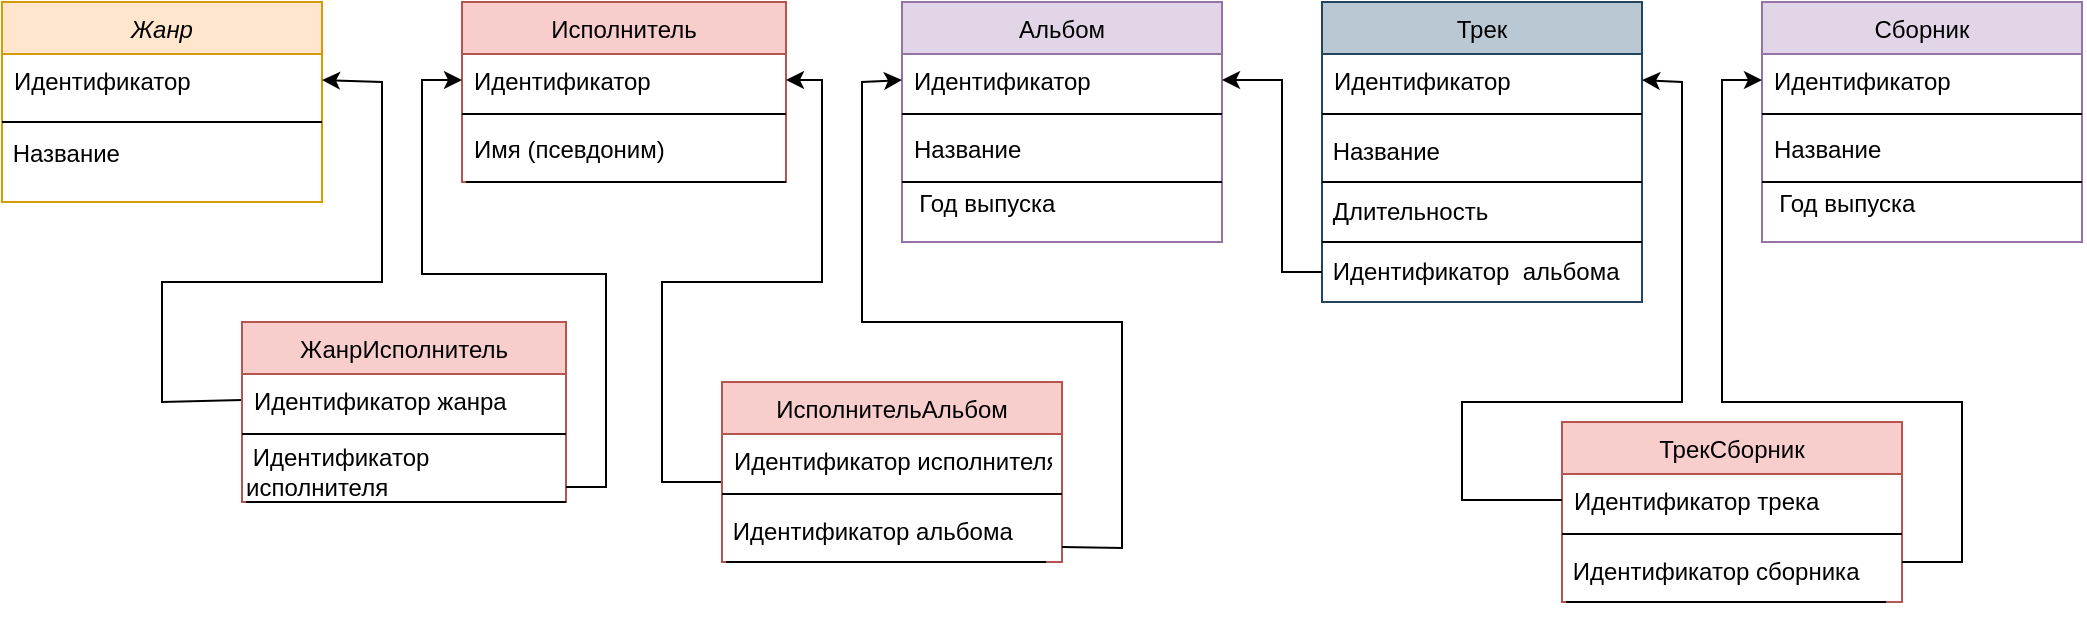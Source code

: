<mxfile version="20.5.3" type="github">
  <diagram id="C5RBs43oDa-KdzZeNtuy" name="Page-1">
    <mxGraphModel dx="1060" dy="473" grid="1" gridSize="10" guides="1" tooltips="1" connect="1" arrows="1" fold="1" page="1" pageScale="1" pageWidth="827" pageHeight="1169" math="0" shadow="0">
      <root>
        <mxCell id="WIyWlLk6GJQsqaUBKTNV-0" />
        <mxCell id="WIyWlLk6GJQsqaUBKTNV-1" parent="WIyWlLk6GJQsqaUBKTNV-0" />
        <mxCell id="zkfFHV4jXpPFQw0GAbJ--0" value="Жанр" style="swimlane;fontStyle=2;align=center;verticalAlign=top;childLayout=stackLayout;horizontal=1;startSize=26;horizontalStack=0;resizeParent=1;resizeLast=0;collapsible=1;marginBottom=0;rounded=0;shadow=0;strokeWidth=1;fillColor=#ffe6cc;strokeColor=#d79b00;" parent="WIyWlLk6GJQsqaUBKTNV-1" vertex="1">
          <mxGeometry x="10" y="40" width="160" height="100" as="geometry">
            <mxRectangle x="230" y="140" width="160" height="26" as="alternateBounds" />
          </mxGeometry>
        </mxCell>
        <mxCell id="zkfFHV4jXpPFQw0GAbJ--1" value="Идентификатор" style="text;align=left;verticalAlign=top;spacingLeft=4;spacingRight=4;overflow=hidden;rotatable=0;points=[[0,0.5],[1,0.5]];portConstraint=eastwest;" parent="zkfFHV4jXpPFQw0GAbJ--0" vertex="1">
          <mxGeometry y="26" width="160" height="26" as="geometry" />
        </mxCell>
        <mxCell id="IloldBCL6yeALLg-Rfh_-7" value="&amp;nbsp;Название" style="text;html=1;strokeColor=none;fillColor=none;align=left;verticalAlign=middle;whiteSpace=wrap;rounded=0;shadow=0;" parent="zkfFHV4jXpPFQw0GAbJ--0" vertex="1">
          <mxGeometry y="52" width="160" height="48" as="geometry" />
        </mxCell>
        <mxCell id="zkfFHV4jXpPFQw0GAbJ--6" value="Альбом" style="swimlane;fontStyle=0;align=center;verticalAlign=top;childLayout=stackLayout;horizontal=1;startSize=26;horizontalStack=0;resizeParent=1;resizeLast=0;collapsible=1;marginBottom=0;rounded=0;shadow=0;strokeWidth=1;fillColor=#e1d5e7;strokeColor=#9673a6;" parent="WIyWlLk6GJQsqaUBKTNV-1" vertex="1">
          <mxGeometry x="460" y="40" width="160" height="120" as="geometry">
            <mxRectangle x="130" y="380" width="160" height="26" as="alternateBounds" />
          </mxGeometry>
        </mxCell>
        <mxCell id="zkfFHV4jXpPFQw0GAbJ--7" value="Идентификатор" style="text;align=left;verticalAlign=top;spacingLeft=4;spacingRight=4;overflow=hidden;rotatable=0;points=[[0,0.5],[1,0.5]];portConstraint=eastwest;" parent="zkfFHV4jXpPFQw0GAbJ--6" vertex="1">
          <mxGeometry y="26" width="160" height="26" as="geometry" />
        </mxCell>
        <mxCell id="zkfFHV4jXpPFQw0GAbJ--9" value="" style="line;html=1;strokeWidth=1;align=left;verticalAlign=middle;spacingTop=-1;spacingLeft=3;spacingRight=3;rotatable=0;labelPosition=right;points=[];portConstraint=eastwest;" parent="zkfFHV4jXpPFQw0GAbJ--6" vertex="1">
          <mxGeometry y="52" width="160" height="8" as="geometry" />
        </mxCell>
        <mxCell id="zkfFHV4jXpPFQw0GAbJ--10" value="Название" style="text;align=left;verticalAlign=top;spacingLeft=4;spacingRight=4;overflow=hidden;rotatable=0;points=[[0,0.5],[1,0.5]];portConstraint=eastwest;fontStyle=0" parent="zkfFHV4jXpPFQw0GAbJ--6" vertex="1">
          <mxGeometry y="60" width="160" height="26" as="geometry" />
        </mxCell>
        <mxCell id="IloldBCL6yeALLg-Rfh_-10" value="&amp;nbsp; Год выпуска" style="text;html=1;strokeColor=none;fillColor=none;align=left;verticalAlign=middle;whiteSpace=wrap;rounded=0;shadow=0;" parent="zkfFHV4jXpPFQw0GAbJ--6" vertex="1">
          <mxGeometry y="86" width="160" height="30" as="geometry" />
        </mxCell>
        <mxCell id="zkfFHV4jXpPFQw0GAbJ--13" value="Трек" style="swimlane;fontStyle=0;align=center;verticalAlign=top;childLayout=stackLayout;horizontal=1;startSize=26;horizontalStack=0;resizeParent=1;resizeLast=0;collapsible=1;marginBottom=0;rounded=0;shadow=0;strokeWidth=1;fillColor=#bac8d3;strokeColor=#23445d;" parent="WIyWlLk6GJQsqaUBKTNV-1" vertex="1">
          <mxGeometry x="670" y="40" width="160" height="150" as="geometry">
            <mxRectangle x="340" y="380" width="170" height="26" as="alternateBounds" />
          </mxGeometry>
        </mxCell>
        <mxCell id="zkfFHV4jXpPFQw0GAbJ--14" value="Идентификатор" style="text;align=left;verticalAlign=top;spacingLeft=4;spacingRight=4;overflow=hidden;rotatable=0;points=[[0,0.5],[1,0.5]];portConstraint=eastwest;" parent="zkfFHV4jXpPFQw0GAbJ--13" vertex="1">
          <mxGeometry y="26" width="160" height="26" as="geometry" />
        </mxCell>
        <mxCell id="zkfFHV4jXpPFQw0GAbJ--15" value="" style="line;html=1;strokeWidth=1;align=left;verticalAlign=middle;spacingTop=-1;spacingLeft=3;spacingRight=3;rotatable=0;labelPosition=right;points=[];portConstraint=eastwest;" parent="zkfFHV4jXpPFQw0GAbJ--13" vertex="1">
          <mxGeometry y="52" width="160" height="8" as="geometry" />
        </mxCell>
        <mxCell id="IloldBCL6yeALLg-Rfh_-25" value="" style="endArrow=none;html=1;rounded=0;entryX=1;entryY=0;entryDx=0;entryDy=0;exitX=0;exitY=0;exitDx=0;exitDy=0;" parent="zkfFHV4jXpPFQw0GAbJ--13" source="IloldBCL6yeALLg-Rfh_-22" target="IloldBCL6yeALLg-Rfh_-22" edge="1">
          <mxGeometry width="50" height="50" relative="1" as="geometry">
            <mxPoint y="110" as="sourcePoint" />
            <mxPoint x="50" y="60" as="targetPoint" />
          </mxGeometry>
        </mxCell>
        <mxCell id="IloldBCL6yeALLg-Rfh_-21" value="&amp;nbsp;Название" style="text;html=1;strokeColor=none;fillColor=none;align=left;verticalAlign=middle;whiteSpace=wrap;rounded=0;shadow=0;" parent="zkfFHV4jXpPFQw0GAbJ--13" vertex="1">
          <mxGeometry y="60" width="160" height="30" as="geometry" />
        </mxCell>
        <mxCell id="IloldBCL6yeALLg-Rfh_-22" value="&amp;nbsp;Длительность" style="text;html=1;strokeColor=none;fillColor=none;align=left;verticalAlign=middle;whiteSpace=wrap;rounded=0;shadow=0;" parent="zkfFHV4jXpPFQw0GAbJ--13" vertex="1">
          <mxGeometry y="90" width="160" height="30" as="geometry" />
        </mxCell>
        <mxCell id="IloldBCL6yeALLg-Rfh_-26" value="" style="endArrow=none;html=1;rounded=0;entryX=1;entryY=0;entryDx=0;entryDy=0;exitX=0;exitY=0;exitDx=0;exitDy=0;" parent="zkfFHV4jXpPFQw0GAbJ--13" source="IloldBCL6yeALLg-Rfh_-23" target="IloldBCL6yeALLg-Rfh_-23" edge="1">
          <mxGeometry width="50" height="50" relative="1" as="geometry">
            <mxPoint y="160" as="sourcePoint" />
            <mxPoint x="50" y="110" as="targetPoint" />
          </mxGeometry>
        </mxCell>
        <mxCell id="IloldBCL6yeALLg-Rfh_-23" value="&amp;nbsp;Идентификатор&amp;nbsp; альбома" style="text;html=1;strokeColor=none;fillColor=none;align=left;verticalAlign=middle;whiteSpace=wrap;rounded=0;shadow=0;" parent="zkfFHV4jXpPFQw0GAbJ--13" vertex="1">
          <mxGeometry y="120" width="160" height="30" as="geometry" />
        </mxCell>
        <mxCell id="zkfFHV4jXpPFQw0GAbJ--17" value="Исполнитель" style="swimlane;fontStyle=0;align=center;verticalAlign=top;childLayout=stackLayout;horizontal=1;startSize=26;horizontalStack=0;resizeParent=1;resizeLast=0;collapsible=1;marginBottom=0;rounded=0;shadow=0;strokeWidth=1;fillColor=#f8cecc;strokeColor=#b85450;" parent="WIyWlLk6GJQsqaUBKTNV-1" vertex="1">
          <mxGeometry x="240" y="40" width="162" height="90" as="geometry">
            <mxRectangle x="550" y="140" width="160" height="26" as="alternateBounds" />
          </mxGeometry>
        </mxCell>
        <mxCell id="zkfFHV4jXpPFQw0GAbJ--18" value="Идентификатор" style="text;align=left;verticalAlign=top;spacingLeft=4;spacingRight=4;overflow=hidden;rotatable=0;points=[[0,0.5],[1,0.5]];portConstraint=eastwest;" parent="zkfFHV4jXpPFQw0GAbJ--17" vertex="1">
          <mxGeometry y="26" width="162" height="26" as="geometry" />
        </mxCell>
        <mxCell id="zkfFHV4jXpPFQw0GAbJ--23" value="" style="line;html=1;strokeWidth=1;align=left;verticalAlign=middle;spacingTop=-1;spacingLeft=3;spacingRight=3;rotatable=0;labelPosition=right;points=[];portConstraint=eastwest;" parent="zkfFHV4jXpPFQw0GAbJ--17" vertex="1">
          <mxGeometry y="52" width="162" height="8" as="geometry" />
        </mxCell>
        <mxCell id="zkfFHV4jXpPFQw0GAbJ--19" value="Имя (псевдоним)" style="text;align=left;verticalAlign=top;spacingLeft=4;spacingRight=4;overflow=hidden;rotatable=0;points=[[0,0.5],[1,0.5]];portConstraint=eastwest;rounded=0;shadow=0;html=0;" parent="zkfFHV4jXpPFQw0GAbJ--17" vertex="1">
          <mxGeometry y="60" width="162" height="26" as="geometry" />
        </mxCell>
        <mxCell id="IloldBCL6yeALLg-Rfh_-1" value="" style="endArrow=none;html=1;rounded=0;" parent="zkfFHV4jXpPFQw0GAbJ--17" edge="1">
          <mxGeometry width="50" height="50" relative="1" as="geometry">
            <mxPoint x="2" y="90" as="sourcePoint" />
            <mxPoint x="162" y="90" as="targetPoint" />
            <Array as="points">
              <mxPoint x="82" y="90" />
            </Array>
          </mxGeometry>
        </mxCell>
        <mxCell id="IloldBCL6yeALLg-Rfh_-6" value="" style="endArrow=none;html=1;rounded=0;" parent="WIyWlLk6GJQsqaUBKTNV-1" edge="1">
          <mxGeometry width="50" height="50" relative="1" as="geometry">
            <mxPoint x="10" y="100" as="sourcePoint" />
            <mxPoint x="170" y="100" as="targetPoint" />
          </mxGeometry>
        </mxCell>
        <mxCell id="IloldBCL6yeALLg-Rfh_-9" value="" style="endArrow=none;html=1;rounded=0;" parent="WIyWlLk6GJQsqaUBKTNV-1" edge="1">
          <mxGeometry width="50" height="50" relative="1" as="geometry">
            <mxPoint x="460" y="130" as="sourcePoint" />
            <mxPoint x="620" y="130" as="targetPoint" />
            <Array as="points" />
          </mxGeometry>
        </mxCell>
        <mxCell id="IloldBCL6yeALLg-Rfh_-28" value="" style="endArrow=classic;html=1;rounded=0;entryX=1;entryY=0.5;entryDx=0;entryDy=0;exitX=0;exitY=0.5;exitDx=0;exitDy=0;" parent="WIyWlLk6GJQsqaUBKTNV-1" source="iMcH6PvVvlt1aOHkN5NI-9" target="zkfFHV4jXpPFQw0GAbJ--1" edge="1">
          <mxGeometry width="50" height="50" relative="1" as="geometry">
            <mxPoint x="270" y="150" as="sourcePoint" />
            <mxPoint x="260" y="170" as="targetPoint" />
            <Array as="points">
              <mxPoint x="90" y="240" />
              <mxPoint x="90" y="180" />
              <mxPoint x="200" y="180" />
              <mxPoint x="200" y="80" />
            </Array>
          </mxGeometry>
        </mxCell>
        <mxCell id="IloldBCL6yeALLg-Rfh_-30" value="" style="endArrow=classic;html=1;rounded=0;entryX=1;entryY=0.5;entryDx=0;entryDy=0;" parent="WIyWlLk6GJQsqaUBKTNV-1" target="zkfFHV4jXpPFQw0GAbJ--18" edge="1">
          <mxGeometry width="50" height="50" relative="1" as="geometry">
            <mxPoint x="370" y="280" as="sourcePoint" />
            <mxPoint x="210" y="30" as="targetPoint" />
            <Array as="points">
              <mxPoint x="340" y="280" />
              <mxPoint x="340" y="180" />
              <mxPoint x="420" y="180" />
              <mxPoint x="420" y="79" />
            </Array>
          </mxGeometry>
        </mxCell>
        <mxCell id="IloldBCL6yeALLg-Rfh_-31" value="" style="endArrow=classic;html=1;rounded=0;exitX=0;exitY=0.5;exitDx=0;exitDy=0;entryX=1;entryY=0.5;entryDx=0;entryDy=0;" parent="WIyWlLk6GJQsqaUBKTNV-1" source="IloldBCL6yeALLg-Rfh_-23" target="zkfFHV4jXpPFQw0GAbJ--7" edge="1">
          <mxGeometry width="50" height="50" relative="1" as="geometry">
            <mxPoint x="600" y="130" as="sourcePoint" />
            <mxPoint x="650" y="80" as="targetPoint" />
            <Array as="points">
              <mxPoint x="650" y="175" />
              <mxPoint x="650" y="79" />
            </Array>
          </mxGeometry>
        </mxCell>
        <mxCell id="iMcH6PvVvlt1aOHkN5NI-0" value="Сборник" style="swimlane;fontStyle=0;align=center;verticalAlign=top;childLayout=stackLayout;horizontal=1;startSize=26;horizontalStack=0;resizeParent=1;resizeLast=0;collapsible=1;marginBottom=0;rounded=0;shadow=0;strokeWidth=1;fillColor=#e1d5e7;strokeColor=#9673a6;" parent="WIyWlLk6GJQsqaUBKTNV-1" vertex="1">
          <mxGeometry x="890" y="40" width="160" height="120" as="geometry">
            <mxRectangle x="130" y="380" width="160" height="26" as="alternateBounds" />
          </mxGeometry>
        </mxCell>
        <mxCell id="iMcH6PvVvlt1aOHkN5NI-1" value="Идентификатор" style="text;align=left;verticalAlign=top;spacingLeft=4;spacingRight=4;overflow=hidden;rotatable=0;points=[[0,0.5],[1,0.5]];portConstraint=eastwest;" parent="iMcH6PvVvlt1aOHkN5NI-0" vertex="1">
          <mxGeometry y="26" width="160" height="26" as="geometry" />
        </mxCell>
        <mxCell id="iMcH6PvVvlt1aOHkN5NI-2" value="" style="line;html=1;strokeWidth=1;align=left;verticalAlign=middle;spacingTop=-1;spacingLeft=3;spacingRight=3;rotatable=0;labelPosition=right;points=[];portConstraint=eastwest;" parent="iMcH6PvVvlt1aOHkN5NI-0" vertex="1">
          <mxGeometry y="52" width="160" height="8" as="geometry" />
        </mxCell>
        <mxCell id="iMcH6PvVvlt1aOHkN5NI-3" value="Название" style="text;align=left;verticalAlign=top;spacingLeft=4;spacingRight=4;overflow=hidden;rotatable=0;points=[[0,0.5],[1,0.5]];portConstraint=eastwest;fontStyle=0" parent="iMcH6PvVvlt1aOHkN5NI-0" vertex="1">
          <mxGeometry y="60" width="160" height="26" as="geometry" />
        </mxCell>
        <mxCell id="iMcH6PvVvlt1aOHkN5NI-4" value="&amp;nbsp; Год выпуска" style="text;html=1;strokeColor=none;fillColor=none;align=left;verticalAlign=middle;whiteSpace=wrap;rounded=0;shadow=0;" parent="iMcH6PvVvlt1aOHkN5NI-0" vertex="1">
          <mxGeometry y="86" width="160" height="30" as="geometry" />
        </mxCell>
        <mxCell id="iMcH6PvVvlt1aOHkN5NI-6" value="" style="endArrow=none;html=1;rounded=0;" parent="WIyWlLk6GJQsqaUBKTNV-1" edge="1">
          <mxGeometry width="50" height="50" relative="1" as="geometry">
            <mxPoint x="890" y="130" as="sourcePoint" />
            <mxPoint x="1050" y="130" as="targetPoint" />
            <Array as="points" />
          </mxGeometry>
        </mxCell>
        <mxCell id="iMcH6PvVvlt1aOHkN5NI-8" value="ЖанрИсполнитель" style="swimlane;fontStyle=0;align=center;verticalAlign=top;childLayout=stackLayout;horizontal=1;startSize=26;horizontalStack=0;resizeParent=1;resizeLast=0;collapsible=1;marginBottom=0;rounded=0;shadow=0;strokeWidth=1;fillColor=#f8cecc;strokeColor=#b85450;" parent="WIyWlLk6GJQsqaUBKTNV-1" vertex="1">
          <mxGeometry x="130" y="200" width="162" height="90" as="geometry">
            <mxRectangle x="550" y="140" width="160" height="26" as="alternateBounds" />
          </mxGeometry>
        </mxCell>
        <mxCell id="iMcH6PvVvlt1aOHkN5NI-9" value="Идентификатор жанра" style="text;align=left;verticalAlign=top;spacingLeft=4;spacingRight=4;overflow=hidden;rotatable=0;points=[[0,0.5],[1,0.5]];portConstraint=eastwest;" parent="iMcH6PvVvlt1aOHkN5NI-8" vertex="1">
          <mxGeometry y="26" width="162" height="26" as="geometry" />
        </mxCell>
        <mxCell id="iMcH6PvVvlt1aOHkN5NI-10" value="" style="line;html=1;strokeWidth=1;align=left;verticalAlign=middle;spacingTop=-1;spacingLeft=3;spacingRight=3;rotatable=0;labelPosition=right;points=[];portConstraint=eastwest;" parent="iMcH6PvVvlt1aOHkN5NI-8" vertex="1">
          <mxGeometry y="52" width="162" height="8" as="geometry" />
        </mxCell>
        <mxCell id="iMcH6PvVvlt1aOHkN5NI-12" value="" style="endArrow=none;html=1;rounded=0;" parent="iMcH6PvVvlt1aOHkN5NI-8" edge="1">
          <mxGeometry width="50" height="50" relative="1" as="geometry">
            <mxPoint x="2" y="90" as="sourcePoint" />
            <mxPoint x="162" y="90" as="targetPoint" />
            <Array as="points">
              <mxPoint x="82" y="90" />
            </Array>
          </mxGeometry>
        </mxCell>
        <mxCell id="iMcH6PvVvlt1aOHkN5NI-13" value="&amp;nbsp;Идентификатор исполнителя" style="text;html=1;strokeColor=none;fillColor=none;align=left;verticalAlign=middle;whiteSpace=wrap;rounded=0;shadow=1;" parent="iMcH6PvVvlt1aOHkN5NI-8" vertex="1">
          <mxGeometry y="60" width="162" height="30" as="geometry" />
        </mxCell>
        <mxCell id="iMcH6PvVvlt1aOHkN5NI-14" value="ИсполнительАльбом" style="swimlane;fontStyle=0;align=center;verticalAlign=top;childLayout=stackLayout;horizontal=1;startSize=26;horizontalStack=0;resizeParent=1;resizeLast=0;collapsible=1;marginBottom=0;rounded=0;shadow=0;strokeWidth=1;fillColor=#f8cecc;strokeColor=#b85450;" parent="WIyWlLk6GJQsqaUBKTNV-1" vertex="1">
          <mxGeometry x="370" y="230" width="170" height="90" as="geometry">
            <mxRectangle x="550" y="140" width="160" height="26" as="alternateBounds" />
          </mxGeometry>
        </mxCell>
        <mxCell id="iMcH6PvVvlt1aOHkN5NI-15" value="Идентификатор исполнителя" style="text;align=left;verticalAlign=top;spacingLeft=4;spacingRight=4;overflow=hidden;rotatable=0;points=[[0,0.5],[1,0.5]];portConstraint=eastwest;" parent="iMcH6PvVvlt1aOHkN5NI-14" vertex="1">
          <mxGeometry y="26" width="170" height="26" as="geometry" />
        </mxCell>
        <mxCell id="iMcH6PvVvlt1aOHkN5NI-16" value="" style="line;html=1;strokeWidth=1;align=left;verticalAlign=middle;spacingTop=-1;spacingLeft=3;spacingRight=3;rotatable=0;labelPosition=right;points=[];portConstraint=eastwest;" parent="iMcH6PvVvlt1aOHkN5NI-14" vertex="1">
          <mxGeometry y="52" width="170" height="8" as="geometry" />
        </mxCell>
        <mxCell id="iMcH6PvVvlt1aOHkN5NI-17" value="" style="endArrow=none;html=1;rounded=0;" parent="iMcH6PvVvlt1aOHkN5NI-14" edge="1">
          <mxGeometry width="50" height="50" relative="1" as="geometry">
            <mxPoint x="2" y="90" as="sourcePoint" />
            <mxPoint x="162" y="90" as="targetPoint" />
            <Array as="points">
              <mxPoint x="82" y="90" />
            </Array>
          </mxGeometry>
        </mxCell>
        <mxCell id="iMcH6PvVvlt1aOHkN5NI-18" value="&amp;nbsp;Идентификатор альбома" style="text;html=1;strokeColor=none;fillColor=none;align=left;verticalAlign=middle;whiteSpace=wrap;rounded=0;shadow=1;" parent="iMcH6PvVvlt1aOHkN5NI-14" vertex="1">
          <mxGeometry y="60" width="170" height="30" as="geometry" />
        </mxCell>
        <mxCell id="iMcH6PvVvlt1aOHkN5NI-21" style="edgeStyle=orthogonalEdgeStyle;rounded=0;orthogonalLoop=1;jettySize=auto;html=1;exitX=1;exitY=0.75;exitDx=0;exitDy=0;" parent="WIyWlLk6GJQsqaUBKTNV-1" source="iMcH6PvVvlt1aOHkN5NI-13" target="zkfFHV4jXpPFQw0GAbJ--18" edge="1">
          <mxGeometry relative="1" as="geometry">
            <mxPoint x="250" y="115" as="targetPoint" />
          </mxGeometry>
        </mxCell>
        <mxCell id="iMcH6PvVvlt1aOHkN5NI-22" value="" style="endArrow=classic;html=1;rounded=0;exitX=1;exitY=0.75;exitDx=0;exitDy=0;entryX=0;entryY=0.5;entryDx=0;entryDy=0;" parent="WIyWlLk6GJQsqaUBKTNV-1" source="iMcH6PvVvlt1aOHkN5NI-18" target="zkfFHV4jXpPFQw0GAbJ--7" edge="1">
          <mxGeometry width="50" height="50" relative="1" as="geometry">
            <mxPoint x="480" y="280" as="sourcePoint" />
            <mxPoint x="530" y="230" as="targetPoint" />
            <Array as="points">
              <mxPoint x="570" y="313" />
              <mxPoint x="570" y="200" />
              <mxPoint x="440" y="200" />
              <mxPoint x="440" y="80" />
            </Array>
          </mxGeometry>
        </mxCell>
        <mxCell id="iMcH6PvVvlt1aOHkN5NI-23" value="ТрекСборник" style="swimlane;fontStyle=0;align=center;verticalAlign=top;childLayout=stackLayout;horizontal=1;startSize=26;horizontalStack=0;resizeParent=1;resizeLast=0;collapsible=1;marginBottom=0;rounded=0;shadow=0;strokeWidth=1;fillColor=#f8cecc;strokeColor=#b85450;" parent="WIyWlLk6GJQsqaUBKTNV-1" vertex="1">
          <mxGeometry x="790" y="250" width="170" height="90" as="geometry">
            <mxRectangle x="790" y="250" width="160" height="26" as="alternateBounds" />
          </mxGeometry>
        </mxCell>
        <mxCell id="iMcH6PvVvlt1aOHkN5NI-24" value="Идентификатор трека" style="text;align=left;verticalAlign=top;spacingLeft=4;spacingRight=4;overflow=hidden;rotatable=0;points=[[0,0.5],[1,0.5]];portConstraint=eastwest;" parent="iMcH6PvVvlt1aOHkN5NI-23" vertex="1">
          <mxGeometry y="26" width="170" height="26" as="geometry" />
        </mxCell>
        <mxCell id="iMcH6PvVvlt1aOHkN5NI-25" value="" style="line;html=1;strokeWidth=1;align=left;verticalAlign=middle;spacingTop=-1;spacingLeft=3;spacingRight=3;rotatable=0;labelPosition=right;points=[];portConstraint=eastwest;" parent="iMcH6PvVvlt1aOHkN5NI-23" vertex="1">
          <mxGeometry y="52" width="170" height="8" as="geometry" />
        </mxCell>
        <mxCell id="iMcH6PvVvlt1aOHkN5NI-26" value="" style="endArrow=none;html=1;rounded=0;" parent="iMcH6PvVvlt1aOHkN5NI-23" edge="1">
          <mxGeometry width="50" height="50" relative="1" as="geometry">
            <mxPoint x="2" y="90" as="sourcePoint" />
            <mxPoint x="162" y="90" as="targetPoint" />
            <Array as="points">
              <mxPoint x="82" y="90" />
            </Array>
          </mxGeometry>
        </mxCell>
        <mxCell id="iMcH6PvVvlt1aOHkN5NI-27" value="&amp;nbsp;Идентификатор сборника" style="text;html=1;strokeColor=none;fillColor=none;align=left;verticalAlign=middle;whiteSpace=wrap;rounded=0;shadow=1;" parent="iMcH6PvVvlt1aOHkN5NI-23" vertex="1">
          <mxGeometry y="60" width="170" height="30" as="geometry" />
        </mxCell>
        <mxCell id="iMcH6PvVvlt1aOHkN5NI-28" value="" style="endArrow=classic;html=1;rounded=0;exitX=0;exitY=0.5;exitDx=0;exitDy=0;entryX=1;entryY=0.5;entryDx=0;entryDy=0;" parent="WIyWlLk6GJQsqaUBKTNV-1" source="iMcH6PvVvlt1aOHkN5NI-24" target="zkfFHV4jXpPFQw0GAbJ--14" edge="1">
          <mxGeometry width="50" height="50" relative="1" as="geometry">
            <mxPoint x="710" y="280" as="sourcePoint" />
            <mxPoint x="760" y="230" as="targetPoint" />
            <Array as="points">
              <mxPoint x="740" y="289" />
              <mxPoint x="740" y="240" />
              <mxPoint x="850" y="240" />
              <mxPoint x="850" y="80" />
            </Array>
          </mxGeometry>
        </mxCell>
        <mxCell id="iMcH6PvVvlt1aOHkN5NI-29" value="" style="endArrow=classic;html=1;rounded=0;entryX=0;entryY=0.5;entryDx=0;entryDy=0;" parent="WIyWlLk6GJQsqaUBKTNV-1" target="iMcH6PvVvlt1aOHkN5NI-1" edge="1">
          <mxGeometry width="50" height="50" relative="1" as="geometry">
            <mxPoint x="960" y="320" as="sourcePoint" />
            <mxPoint x="760" y="230" as="targetPoint" />
            <Array as="points">
              <mxPoint x="990" y="320" />
              <mxPoint x="990" y="240" />
              <mxPoint x="870" y="240" />
              <mxPoint x="870" y="79" />
            </Array>
          </mxGeometry>
        </mxCell>
      </root>
    </mxGraphModel>
  </diagram>
</mxfile>
